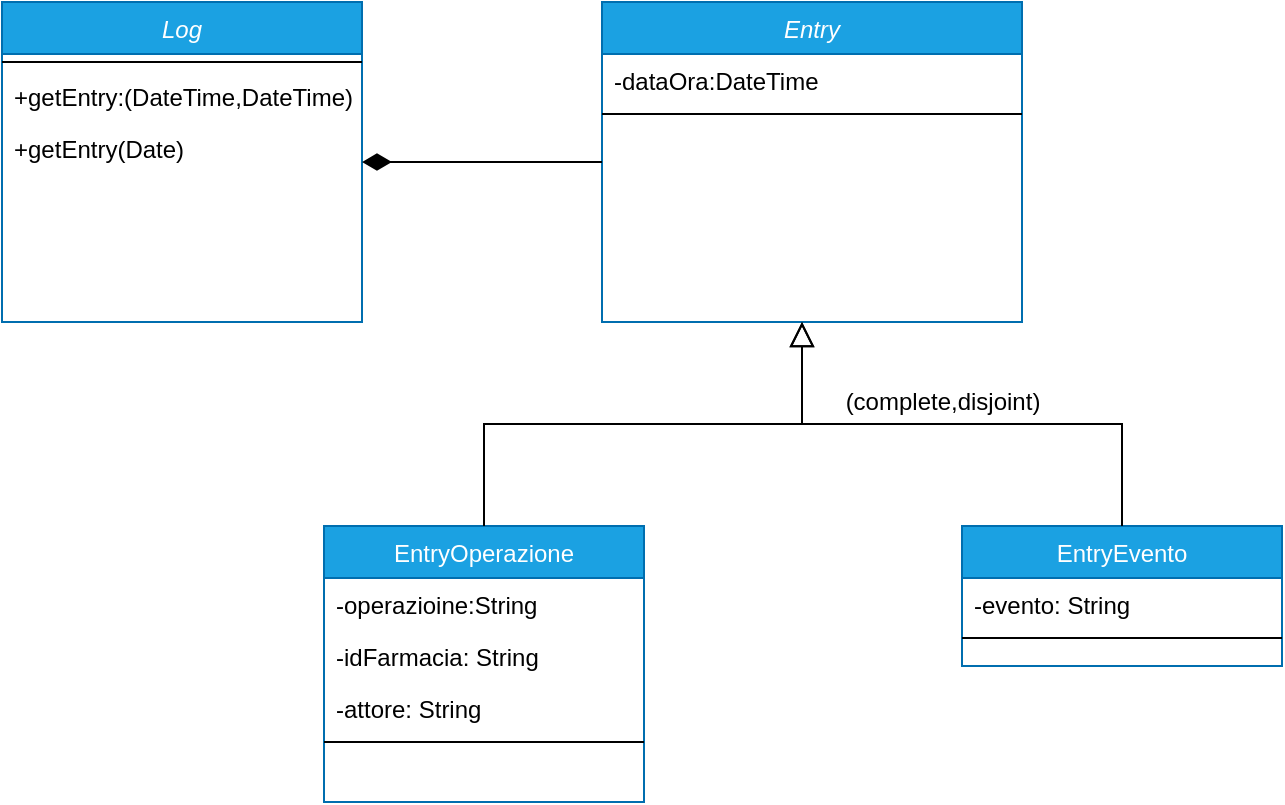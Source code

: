 <mxfile version="14.6.9" type="device"><diagram id="-YUNC8hTCrky71UERk-S" name="Page-1"><mxGraphModel dx="154" dy="526" grid="1" gridSize="10" guides="1" tooltips="1" connect="1" arrows="1" fold="1" page="1" pageScale="1" pageWidth="827" pageHeight="1169" math="0" shadow="0"><root><mxCell id="0"/><mxCell id="1" parent="0"/><mxCell id="M8DKYe-ABVTpnoJYmM7p-1" value="Entry" style="swimlane;fontStyle=2;align=center;verticalAlign=top;childLayout=stackLayout;horizontal=1;startSize=26;horizontalStack=0;resizeParent=1;resizeLast=0;collapsible=1;marginBottom=0;rounded=0;shadow=0;strokeWidth=1;fillColor=#1ba1e2;strokeColor=#006EAF;fontColor=#ffffff;" parent="1" vertex="1"><mxGeometry x="1220" y="260" width="210" height="160" as="geometry"><mxRectangle x="230" y="140" width="160" height="26" as="alternateBounds"/></mxGeometry></mxCell><mxCell id="M8DKYe-ABVTpnoJYmM7p-3" value="-dataOra:DateTime" style="text;align=left;verticalAlign=top;spacingLeft=4;spacingRight=4;overflow=hidden;rotatable=0;points=[[0,0.5],[1,0.5]];portConstraint=eastwest;" parent="M8DKYe-ABVTpnoJYmM7p-1" vertex="1"><mxGeometry y="26" width="210" height="26" as="geometry"/></mxCell><mxCell id="M8DKYe-ABVTpnoJYmM7p-4" value="" style="line;html=1;strokeWidth=1;align=left;verticalAlign=middle;spacingTop=-1;spacingLeft=3;spacingRight=3;rotatable=0;labelPosition=right;points=[];portConstraint=eastwest;" parent="M8DKYe-ABVTpnoJYmM7p-1" vertex="1"><mxGeometry y="52" width="210" height="8" as="geometry"/></mxCell><mxCell id="M8DKYe-ABVTpnoJYmM7p-5" value="Log" style="swimlane;fontStyle=2;align=center;verticalAlign=top;childLayout=stackLayout;horizontal=1;startSize=26;horizontalStack=0;resizeParent=1;resizeLast=0;collapsible=1;marginBottom=0;rounded=0;shadow=0;strokeWidth=1;fillColor=#1ba1e2;strokeColor=#006EAF;fontColor=#ffffff;" parent="1" vertex="1"><mxGeometry x="920" y="260" width="180" height="160" as="geometry"><mxRectangle x="230" y="140" width="160" height="26" as="alternateBounds"/></mxGeometry></mxCell><mxCell id="M8DKYe-ABVTpnoJYmM7p-7" value="" style="line;html=1;strokeWidth=1;align=left;verticalAlign=middle;spacingTop=-1;spacingLeft=3;spacingRight=3;rotatable=0;labelPosition=right;points=[];portConstraint=eastwest;" parent="M8DKYe-ABVTpnoJYmM7p-5" vertex="1"><mxGeometry y="26" width="180" height="8" as="geometry"/></mxCell><mxCell id="M8DKYe-ABVTpnoJYmM7p-16" value="+getEntry:(DateTime,DateTime)" style="text;align=left;verticalAlign=top;spacingLeft=4;spacingRight=4;overflow=hidden;rotatable=0;points=[[0,0.5],[1,0.5]];portConstraint=eastwest;" parent="M8DKYe-ABVTpnoJYmM7p-5" vertex="1"><mxGeometry y="34" width="180" height="26" as="geometry"/></mxCell><mxCell id="M8DKYe-ABVTpnoJYmM7p-17" value="+getEntry(Date)" style="text;align=left;verticalAlign=top;spacingLeft=4;spacingRight=4;overflow=hidden;rotatable=0;points=[[0,0.5],[1,0.5]];portConstraint=eastwest;" parent="M8DKYe-ABVTpnoJYmM7p-5" vertex="1"><mxGeometry y="60" width="180" height="26" as="geometry"/></mxCell><mxCell id="M8DKYe-ABVTpnoJYmM7p-18" value="" style="endArrow=none;html=1;entryX=0;entryY=0.5;entryDx=0;entryDy=0;exitX=1;exitY=0.5;exitDx=0;exitDy=0;startArrow=diamondThin;startFill=1;sourcePerimeterSpacing=3;targetPerimeterSpacing=3;endSize=9;startSize=12;" parent="1" source="M8DKYe-ABVTpnoJYmM7p-5" target="M8DKYe-ABVTpnoJYmM7p-1" edge="1"><mxGeometry width="50" height="50" relative="1" as="geometry"><mxPoint x="1080" y="350" as="sourcePoint"/><mxPoint x="1380" y="430" as="targetPoint"/></mxGeometry></mxCell><mxCell id="9V06vfHQNXzzfo94KT7t-1" value="EntryOperazione" style="swimlane;fontStyle=0;align=center;verticalAlign=top;childLayout=stackLayout;horizontal=1;startSize=26;horizontalStack=0;resizeParent=1;resizeLast=0;collapsible=1;marginBottom=0;rounded=0;shadow=0;strokeWidth=1;fillColor=#1ba1e2;strokeColor=#006EAF;fontColor=#ffffff;" vertex="1" parent="1"><mxGeometry x="1081" y="522" width="160" height="138" as="geometry"><mxRectangle x="130" y="380" width="160" height="26" as="alternateBounds"/></mxGeometry></mxCell><mxCell id="M8DKYe-ABVTpnoJYmM7p-34" value="-operazioine:String" style="text;align=left;verticalAlign=top;spacingLeft=4;spacingRight=4;overflow=hidden;rotatable=0;points=[[0,0.5],[1,0.5]];portConstraint=eastwest;" parent="9V06vfHQNXzzfo94KT7t-1" vertex="1"><mxGeometry y="26" width="160" height="26" as="geometry"/></mxCell><mxCell id="M8DKYe-ABVTpnoJYmM7p-20" value="-idFarmacia: String" style="text;align=left;verticalAlign=top;spacingLeft=4;spacingRight=4;overflow=hidden;rotatable=0;points=[[0,0.5],[1,0.5]];portConstraint=eastwest;" parent="9V06vfHQNXzzfo94KT7t-1" vertex="1"><mxGeometry y="52" width="160" height="26" as="geometry"/></mxCell><mxCell id="M8DKYe-ABVTpnoJYmM7p-19" value="-attore: String" style="text;align=left;verticalAlign=top;spacingLeft=4;spacingRight=4;overflow=hidden;rotatable=0;points=[[0,0.5],[1,0.5]];portConstraint=eastwest;" parent="9V06vfHQNXzzfo94KT7t-1" vertex="1"><mxGeometry y="78" width="160" height="26" as="geometry"/></mxCell><mxCell id="9V06vfHQNXzzfo94KT7t-4" value="" style="line;html=1;strokeWidth=1;align=left;verticalAlign=middle;spacingTop=-1;spacingLeft=3;spacingRight=3;rotatable=0;labelPosition=right;points=[];portConstraint=eastwest;" vertex="1" parent="9V06vfHQNXzzfo94KT7t-1"><mxGeometry y="104" width="160" height="8" as="geometry"/></mxCell><mxCell id="9V06vfHQNXzzfo94KT7t-7" value="" style="endArrow=block;endSize=10;endFill=0;shadow=0;strokeWidth=1;rounded=0;edgeStyle=elbowEdgeStyle;elbow=vertical;" edge="1" parent="1" source="9V06vfHQNXzzfo94KT7t-1"><mxGeometry width="160" relative="1" as="geometry"><mxPoint x="1220" y="365" as="sourcePoint"/><mxPoint x="1320" y="420" as="targetPoint"/></mxGeometry></mxCell><mxCell id="9V06vfHQNXzzfo94KT7t-8" value="EntryEvento" style="swimlane;fontStyle=0;align=center;verticalAlign=top;childLayout=stackLayout;horizontal=1;startSize=26;horizontalStack=0;resizeParent=1;resizeLast=0;collapsible=1;marginBottom=0;rounded=0;shadow=0;strokeWidth=1;fillColor=#1ba1e2;strokeColor=#006EAF;fontColor=#ffffff;" vertex="1" parent="1"><mxGeometry x="1400" y="522" width="160" height="70" as="geometry"><mxRectangle x="340" y="380" width="170" height="26" as="alternateBounds"/></mxGeometry></mxCell><mxCell id="9V06vfHQNXzzfo94KT7t-12" value="-evento: String" style="text;align=left;verticalAlign=top;spacingLeft=4;spacingRight=4;overflow=hidden;rotatable=0;points=[[0,0.5],[1,0.5]];portConstraint=eastwest;" vertex="1" parent="9V06vfHQNXzzfo94KT7t-8"><mxGeometry y="26" width="160" height="26" as="geometry"/></mxCell><mxCell id="9V06vfHQNXzzfo94KT7t-10" value="" style="line;html=1;strokeWidth=1;align=left;verticalAlign=middle;spacingTop=-1;spacingLeft=3;spacingRight=3;rotatable=0;labelPosition=right;points=[];portConstraint=eastwest;" vertex="1" parent="9V06vfHQNXzzfo94KT7t-8"><mxGeometry y="52" width="160" height="8" as="geometry"/></mxCell><mxCell id="9V06vfHQNXzzfo94KT7t-11" value="" style="endArrow=block;endSize=10;endFill=0;shadow=0;strokeWidth=1;rounded=0;edgeStyle=elbowEdgeStyle;elbow=vertical;" edge="1" parent="1" source="9V06vfHQNXzzfo94KT7t-8"><mxGeometry width="160" relative="1" as="geometry"><mxPoint x="1230" y="535" as="sourcePoint"/><mxPoint x="1320" y="420" as="targetPoint"/></mxGeometry></mxCell><mxCell id="9V06vfHQNXzzfo94KT7t-13" value="(complete,disjoint)" style="text;html=1;align=center;verticalAlign=middle;resizable=0;points=[];autosize=1;strokeColor=none;" vertex="1" parent="1"><mxGeometry x="1335" y="450" width="110" height="20" as="geometry"/></mxCell></root></mxGraphModel></diagram></mxfile>